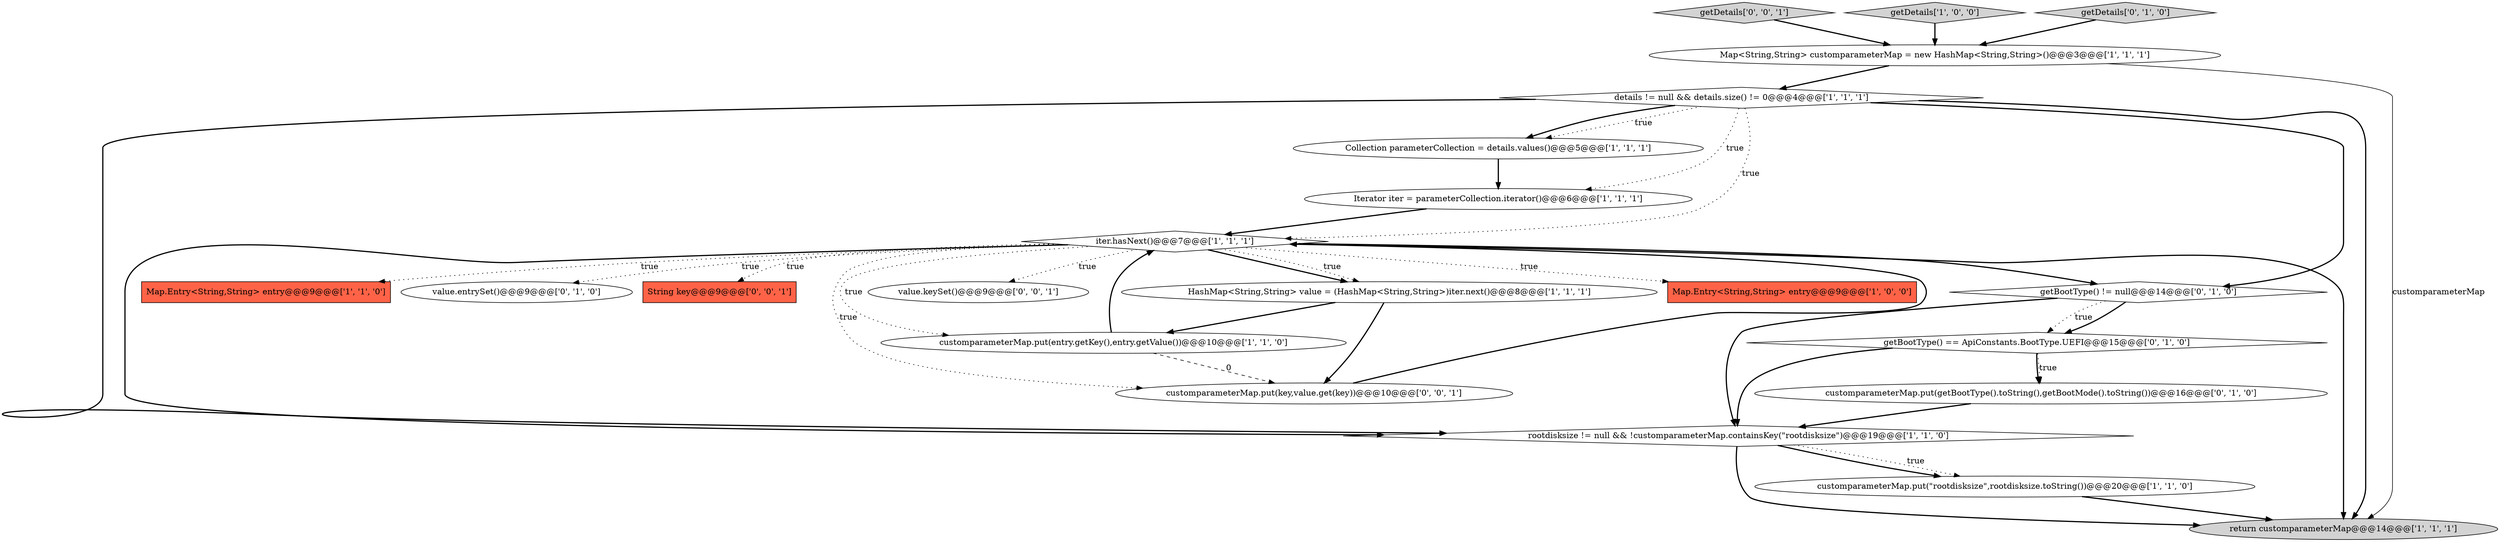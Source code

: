 digraph {
12 [style = filled, label = "Map<String,String> customparameterMap = new HashMap<String,String>()@@@3@@@['1', '1', '1']", fillcolor = white, shape = ellipse image = "AAA0AAABBB1BBB"];
19 [style = filled, label = "customparameterMap.put(key,value.get(key))@@@10@@@['0', '0', '1']", fillcolor = white, shape = ellipse image = "AAA0AAABBB3BBB"];
11 [style = filled, label = "HashMap<String,String> value = (HashMap<String,String>)iter.next()@@@8@@@['1', '1', '1']", fillcolor = white, shape = ellipse image = "AAA0AAABBB1BBB"];
8 [style = filled, label = "details != null && details.size() != 0@@@4@@@['1', '1', '1']", fillcolor = white, shape = diamond image = "AAA0AAABBB1BBB"];
16 [style = filled, label = "customparameterMap.put(getBootType().toString(),getBootMode().toString())@@@16@@@['0', '1', '0']", fillcolor = white, shape = ellipse image = "AAA1AAABBB2BBB"];
21 [style = filled, label = "value.keySet()@@@9@@@['0', '0', '1']", fillcolor = white, shape = ellipse image = "AAA0AAABBB3BBB"];
3 [style = filled, label = "Collection parameterCollection = details.values()@@@5@@@['1', '1', '1']", fillcolor = white, shape = ellipse image = "AAA0AAABBB1BBB"];
7 [style = filled, label = "customparameterMap.put(entry.getKey(),entry.getValue())@@@10@@@['1', '1', '0']", fillcolor = white, shape = ellipse image = "AAA0AAABBB1BBB"];
4 [style = filled, label = "Map.Entry<String,String> entry@@@9@@@['1', '0', '0']", fillcolor = tomato, shape = box image = "AAA0AAABBB1BBB"];
17 [style = filled, label = "getBootType() != null@@@14@@@['0', '1', '0']", fillcolor = white, shape = diamond image = "AAA1AAABBB2BBB"];
18 [style = filled, label = "getDetails['0', '0', '1']", fillcolor = lightgray, shape = diamond image = "AAA0AAABBB3BBB"];
0 [style = filled, label = "Iterator iter = parameterCollection.iterator()@@@6@@@['1', '1', '1']", fillcolor = white, shape = ellipse image = "AAA0AAABBB1BBB"];
2 [style = filled, label = "return customparameterMap@@@14@@@['1', '1', '1']", fillcolor = lightgray, shape = ellipse image = "AAA0AAABBB1BBB"];
1 [style = filled, label = "customparameterMap.put(\"rootdisksize\",rootdisksize.toString())@@@20@@@['1', '1', '0']", fillcolor = white, shape = ellipse image = "AAA0AAABBB1BBB"];
10 [style = filled, label = "Map.Entry<String,String> entry@@@9@@@['1', '1', '0']", fillcolor = tomato, shape = box image = "AAA0AAABBB1BBB"];
14 [style = filled, label = "value.entrySet()@@@9@@@['0', '1', '0']", fillcolor = white, shape = ellipse image = "AAA0AAABBB2BBB"];
15 [style = filled, label = "getBootType() == ApiConstants.BootType.UEFI@@@15@@@['0', '1', '0']", fillcolor = white, shape = diamond image = "AAA1AAABBB2BBB"];
5 [style = filled, label = "rootdisksize != null && !customparameterMap.containsKey(\"rootdisksize\")@@@19@@@['1', '1', '0']", fillcolor = white, shape = diamond image = "AAA0AAABBB1BBB"];
6 [style = filled, label = "iter.hasNext()@@@7@@@['1', '1', '1']", fillcolor = white, shape = diamond image = "AAA0AAABBB1BBB"];
9 [style = filled, label = "getDetails['1', '0', '0']", fillcolor = lightgray, shape = diamond image = "AAA0AAABBB1BBB"];
20 [style = filled, label = "String key@@@9@@@['0', '0', '1']", fillcolor = tomato, shape = box image = "AAA0AAABBB3BBB"];
13 [style = filled, label = "getDetails['0', '1', '0']", fillcolor = lightgray, shape = diamond image = "AAA0AAABBB2BBB"];
0->6 [style = bold, label=""];
5->2 [style = bold, label=""];
12->2 [style = solid, label="customparameterMap"];
19->6 [style = bold, label=""];
8->5 [style = bold, label=""];
6->7 [style = dotted, label="true"];
6->19 [style = dotted, label="true"];
5->1 [style = bold, label=""];
6->11 [style = bold, label=""];
8->6 [style = dotted, label="true"];
7->6 [style = bold, label=""];
7->19 [style = dashed, label="0"];
6->14 [style = dotted, label="true"];
6->17 [style = bold, label=""];
8->17 [style = bold, label=""];
8->3 [style = bold, label=""];
6->2 [style = bold, label=""];
11->7 [style = bold, label=""];
6->4 [style = dotted, label="true"];
13->12 [style = bold, label=""];
17->15 [style = dotted, label="true"];
8->2 [style = bold, label=""];
6->10 [style = dotted, label="true"];
17->15 [style = bold, label=""];
3->0 [style = bold, label=""];
11->19 [style = bold, label=""];
15->16 [style = bold, label=""];
15->5 [style = bold, label=""];
6->5 [style = bold, label=""];
16->5 [style = bold, label=""];
8->0 [style = dotted, label="true"];
6->21 [style = dotted, label="true"];
15->16 [style = dotted, label="true"];
8->3 [style = dotted, label="true"];
5->1 [style = dotted, label="true"];
18->12 [style = bold, label=""];
6->20 [style = dotted, label="true"];
12->8 [style = bold, label=""];
1->2 [style = bold, label=""];
17->5 [style = bold, label=""];
9->12 [style = bold, label=""];
6->11 [style = dotted, label="true"];
}
